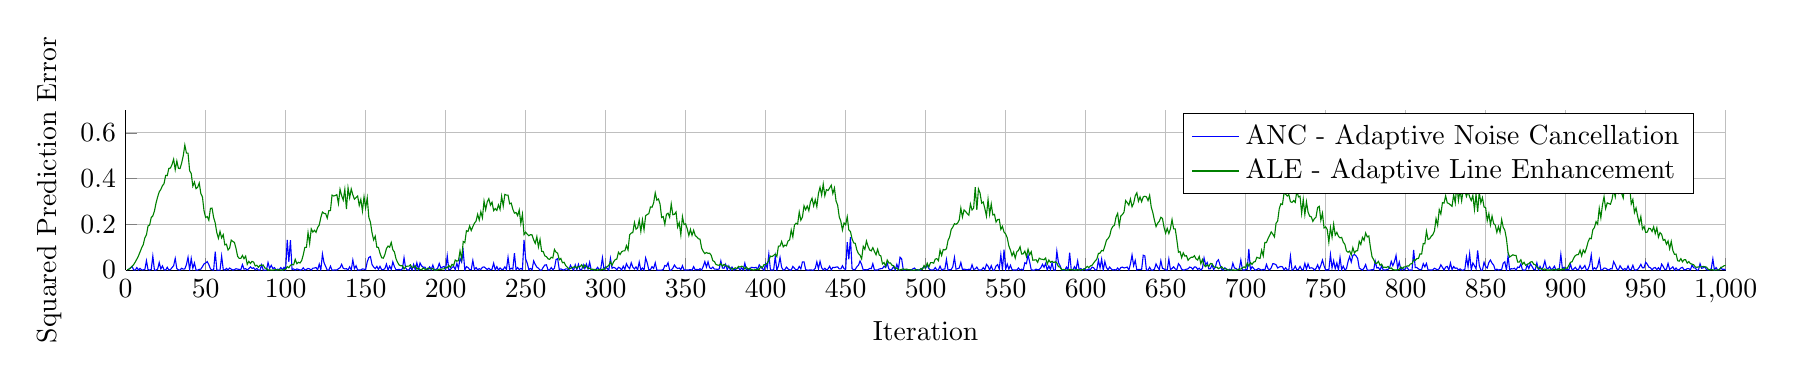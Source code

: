 % This file was created by matlab2tikz v0.4.7 (commit 1fe4f59b3318f420f97af7fe257e27c8a5568af7) running on MATLAB 8.3.
% Copyright (c) 2008--2014, Nico Schlömer <nico.schloemer@gmail.com>
% All rights reserved.
% Minimal pgfplots version: 1.3
% 
% The latest updates can be retrieved from
%   http://www.mathworks.com/matlabcentral/fileexchange/22022-matlab2tikz
% where you can also make suggestions and rate matlab2tikz.
% 
\begin{tikzpicture}

\begin{axis}[%
width=8in,
height=0.8in,
scale only axis,
xmin=0,
xmax=1000,
xlabel={Iteration},
xmajorgrids,
ymin=0,
ymax=0.7,
ylabel={Squared Prediction Error},
ymajorgrids,
axis x line*=bottom,
axis y line*=left,
legend style={draw=black,fill=white,legend cell align=left}
]
\addplot [color=blue,solid]
  table[row sep=crcr]{1	0.001\\
2	0.004\\
3	0.009\\
4	0.016\\
5	0.001\\
6	0.0\\
7	0.011\\
8	0.0\\
9	0.007\\
10	0.001\\
11	0.001\\
12	0.002\\
13	0.041\\
14	0.002\\
15	0.0\\
16	0.003\\
17	0.061\\
18	0.0\\
19	0.0\\
20	0.004\\
21	0.033\\
22	0.005\\
23	0.018\\
24	0.001\\
25	0.0\\
26	0.012\\
27	8.335e-06\\
28	0.002\\
29	0.011\\
30	0.019\\
31	0.051\\
32	0.006\\
33	0.001\\
34	1.285e-05\\
35	0.008\\
36	0.004\\
37	0.005\\
38	0.024\\
39	0.056\\
40	0.001\\
41	0.051\\
42	0.008\\
43	0.031\\
44	8.164e-05\\
45	0.0\\
46	0.003\\
47	0.004\\
48	0.015\\
49	0.027\\
50	0.031\\
51	0.037\\
52	0.024\\
53	0.005\\
54	0.001\\
55	2.255e-05\\
56	0.08\\
57	0.0\\
58	0.0\\
59	5.864e-05\\
60	0.061\\
61	0.003\\
62	0.0\\
63	0.007\\
64	1.88e-05\\
65	0.009\\
66	0.004\\
67	0.0\\
68	0.002\\
69	0.006\\
70	0.004\\
71	0.003\\
72	0.002\\
73	0.024\\
74	0.004\\
75	0.006\\
76	0.0\\
77	0.006\\
78	0.014\\
79	0.007\\
80	0.01\\
81	0.001\\
82	0.007\\
83	0.0\\
84	3.931e-05\\
85	0.023\\
86	6.5e-07\\
87	8.922e-06\\
88	0.0\\
89	0.033\\
90	0.007\\
91	0.021\\
92	0.006\\
93	0.011\\
94	1.598e-07\\
95	0.004\\
96	0.002\\
97	0.011\\
98	0.001\\
99	0.012\\
100	6.027e-05\\
101	0.132\\
102	0.036\\
103	0.131\\
104	0.003\\
105	0.005\\
106	9.182e-05\\
107	0.005\\
108	0.003\\
109	5.337e-06\\
110	0.001\\
111	0.01\\
112	3.713e-06\\
113	0.003\\
114	0.007\\
115	0.005\\
116	9.9e-05\\
117	0.008\\
118	0.009\\
119	0.011\\
120	0.001\\
121	0.026\\
122	8.97e-05\\
123	0.07\\
124	0.032\\
125	0.016\\
126	0.0\\
127	0.0\\
128	0.017\\
129	5.635e-10\\
130	0.0\\
131	0.001\\
132	1.692e-05\\
133	0.006\\
134	0.01\\
135	0.025\\
136	0.008\\
137	0.005\\
138	0.006\\
139	0.0\\
140	0.014\\
141	0.001\\
142	0.044\\
143	0.006\\
144	0.019\\
145	0.0\\
146	0.001\\
147	0.001\\
148	0.005\\
149	0.004\\
150	0.002\\
151	0.036\\
152	0.055\\
153	0.059\\
154	0.024\\
155	0.013\\
156	0.006\\
157	0.016\\
158	0.002\\
159	0.016\\
160	0.002\\
161	0.002\\
162	0.006\\
163	0.026\\
164	2.258e-05\\
165	0.017\\
166	0.003\\
167	0.036\\
168	0.015\\
169	0.001\\
170	0.002\\
171	0.003\\
172	1.093e-06\\
173	0.006\\
174	0.054\\
175	0.009\\
176	0.001\\
177	1.227e-05\\
178	0.013\\
179	3.051e-07\\
180	0.025\\
181	0.002\\
182	0.032\\
183	0.002\\
184	0.031\\
185	0.018\\
186	0.012\\
187	0.013\\
188	0.003\\
189	0.002\\
190	0.014\\
191	0.002\\
192	0.022\\
193	0.0\\
194	0.003\\
195	0.008\\
196	0.029\\
197	0.009\\
198	0.013\\
199	0.016\\
200	6.35e-06\\
201	0.062\\
202	0.001\\
203	0.003\\
204	0.011\\
205	0.016\\
206	0.002\\
207	0.029\\
208	0.007\\
209	0.051\\
210	0.035\\
211	0.081\\
212	0.0\\
213	0.015\\
214	0.011\\
215	0.002\\
216	0.002\\
217	0.042\\
218	0.003\\
219	0.011\\
220	0.001\\
221	0.006\\
222	0.003\\
223	0.012\\
224	0.014\\
225	0.008\\
226	0.002\\
227	0.008\\
228	0.001\\
229	0.004\\
230	0.03\\
231	0.001\\
232	0.015\\
233	1.833e-05\\
234	0.009\\
235	0.003\\
236	0.003\\
237	0.014\\
238	0.003\\
239	0.056\\
240	0.003\\
241	0.008\\
242	0.004\\
243	0.074\\
244	0.002\\
245	0.011\\
246	0.002\\
247	0.007\\
248	0.003\\
249	0.132\\
250	0.049\\
251	0.03\\
252	0.002\\
253	0.007\\
254	0.001\\
255	0.04\\
256	0.025\\
257	0.013\\
258	0.008\\
259	0.0\\
260	4.679e-06\\
261	0.012\\
262	0.022\\
263	0.023\\
264	0.0\\
265	0.001\\
266	0.011\\
267	0.001\\
268	0.008\\
269	0.046\\
270	0.05\\
271	0.003\\
272	0.005\\
273	0.002\\
274	0.0\\
275	0.005\\
276	0.005\\
277	0.0\\
278	0.021\\
279	0.008\\
280	4.383e-05\\
281	0.023\\
282	0.002\\
283	0.025\\
284	0.001\\
285	0.002\\
286	0.023\\
287	0.006\\
288	0.026\\
289	0.004\\
290	0.034\\
291	0.0\\
292	0.001\\
293	0.003\\
294	0.003\\
295	0.012\\
296	0.001\\
297	0.008\\
298	0.054\\
299	0.001\\
300	0.014\\
301	0.007\\
302	0.0\\
303	0.051\\
304	0.008\\
305	0.012\\
306	0.009\\
307	0.001\\
308	0.012\\
309	0.009\\
310	0.0\\
311	0.017\\
312	0.003\\
313	0.028\\
314	0.014\\
315	0.006\\
316	0.032\\
317	0.013\\
318	0.005\\
319	0.014\\
320	0.001\\
321	0.035\\
322	6.447e-07\\
323	0.009\\
324	0.0\\
325	0.053\\
326	0.031\\
327	0.001\\
328	0.002\\
329	0.015\\
330	0.007\\
331	0.032\\
332	0.0\\
333	0.0\\
334	5.091e-05\\
335	1.524e-05\\
336	0.002\\
337	0.02\\
338	0.017\\
339	0.032\\
340	5.221e-06\\
341	0.0\\
342	0.008\\
343	0.022\\
344	0.012\\
345	0.007\\
346	0.009\\
347	0.002\\
348	0.019\\
349	0.001\\
350	6.816e-05\\
351	0.001\\
352	0.001\\
353	0.002\\
354	0.0\\
355	0.015\\
356	0.001\\
357	0.003\\
358	0.001\\
359	0.006\\
360	0.0\\
361	0.016\\
362	0.037\\
363	0.013\\
364	0.036\\
365	0.01\\
366	0.006\\
367	0.013\\
368	0.004\\
369	0.004\\
370	0.003\\
371	0.005\\
372	0.04\\
373	0.009\\
374	0.008\\
375	0.025\\
376	0.001\\
377	0.018\\
378	0.0\\
379	0.013\\
380	1.854e-05\\
381	0.003\\
382	0.006\\
383	0.011\\
384	0.0\\
385	0.01\\
386	1.439e-06\\
387	0.03\\
388	0.0\\
389	0.003\\
390	0.0\\
391	0.012\\
392	0.011\\
393	0.01\\
394	0.012\\
395	0.003\\
396	0.023\\
397	0.012\\
398	0.006\\
399	0.0\\
400	0.028\\
401	0.009\\
402	0.07\\
403	0.0\\
404	0.001\\
405	0.0\\
406	0.059\\
407	0.0\\
408	0.018\\
409	0.055\\
410	0.012\\
411	6.211e-05\\
412	0.002\\
413	0.013\\
414	0.005\\
415	0.001\\
416	0.0\\
417	0.016\\
418	0.008\\
419	0.001\\
420	0.002\\
421	0.016\\
422	0.005\\
423	0.036\\
424	0.036\\
425	0.002\\
426	9.67e-06\\
427	0.0\\
428	0.001\\
429	0.0\\
430	2.824e-05\\
431	0.007\\
432	0.036\\
433	0.006\\
434	0.038\\
435	0.01\\
436	0.001\\
437	0.008\\
438	0.0\\
439	0.005\\
440	0.017\\
441	0.001\\
442	0.012\\
443	0.011\\
444	0.013\\
445	0.014\\
446	0.005\\
447	0.005\\
448	0.019\\
449	0.006\\
450	0.002\\
451	0.122\\
452	0.047\\
453	0.144\\
454	0.007\\
455	0.001\\
456	0.003\\
457	0.014\\
458	0.021\\
459	0.04\\
460	0.024\\
461	4.129e-05\\
462	0.002\\
463	0.001\\
464	0.002\\
465	0.007\\
466	0.006\\
467	0.028\\
468	9.539e-05\\
469	0.001\\
470	3.145e-05\\
471	0.005\\
472	0.006\\
473	0.007\\
474	0.017\\
475	0.011\\
476	0.03\\
477	0.005\\
478	0.0\\
479	0.004\\
480	0.016\\
481	0.0\\
482	0.025\\
483	0.005\\
484	0.056\\
485	0.049\\
486	0.002\\
487	1.806e-05\\
488	0.003\\
489	0.002\\
490	0.002\\
491	0.001\\
492	0.005\\
493	0.009\\
494	0.001\\
495	0.002\\
496	5.135e-06\\
497	0.0\\
498	0.009\\
499	0.01\\
500	0.009\\
501	0.022\\
502	0.006\\
503	0.001\\
504	0.001\\
505	0.001\\
506	0.011\\
507	0.0\\
508	0.001\\
509	0.017\\
510	0.0\\
511	0.004\\
512	0.004\\
513	0.046\\
514	0.0\\
515	0.002\\
516	0.002\\
517	0.015\\
518	0.055\\
519	0.004\\
520	0.006\\
521	0.009\\
522	0.033\\
523	0.003\\
524	0.004\\
525	0.003\\
526	0.001\\
527	0.004\\
528	0.001\\
529	0.023\\
530	0.003\\
531	0.005\\
532	0.013\\
533	0.001\\
534	1.161e-05\\
535	0.001\\
536	0.011\\
537	0.001\\
538	0.025\\
539	0.017\\
540	7.172e-05\\
541	0.019\\
542	0.0\\
543	0.0\\
544	0.018\\
545	0.024\\
546	0.004\\
547	0.067\\
548	0.001\\
549	0.089\\
550	0.004\\
551	0.026\\
552	0.004\\
553	0.021\\
554	0.002\\
555	1.061e-05\\
556	0.001\\
557	2.291e-05\\
558	0.009\\
559	1.069e-05\\
560	0.004\\
561	0.0\\
562	0.032\\
563	0.028\\
564	0.066\\
565	0.036\\
566	0.001\\
567	0.0\\
568	0.0\\
569	0.004\\
570	0.001\\
571	0.003\\
572	0.01\\
573	0.025\\
574	0.012\\
575	0.029\\
576	1.098e-05\\
577	0.018\\
578	0.002\\
579	0.032\\
580	0.0\\
581	4.629e-06\\
582	0.082\\
583	0.033\\
584	0.019\\
585	0.002\\
586	0.0\\
587	0.0\\
588	0.013\\
589	0.0\\
590	0.076\\
591	0.002\\
592	0.001\\
593	0.015\\
594	0.002\\
595	0.04\\
596	0.0\\
597	0.007\\
598	2.502e-06\\
599	0.006\\
600	0.001\\
601	8.497e-05\\
602	0.005\\
603	0.002\\
604	0.013\\
605	0.01\\
606	9.783e-05\\
607	0.002\\
608	0.043\\
609	0.01\\
610	0.048\\
611	2.602e-05\\
612	0.037\\
613	0.011\\
614	0.001\\
615	0.013\\
616	0.005\\
617	0.0\\
618	0.002\\
619	0.0\\
620	0.009\\
621	0.0\\
622	0.011\\
623	0.013\\
624	0.009\\
625	0.011\\
626	0.013\\
627	2.764e-06\\
628	0.027\\
629	0.066\\
630	0.019\\
631	0.042\\
632	0.0\\
633	0.003\\
634	0.003\\
635	0.003\\
636	0.065\\
637	0.062\\
638	0.0\\
639	1.993e-05\\
640	0.012\\
641	0.0\\
642	3.985e-06\\
643	0.004\\
644	0.027\\
645	0.013\\
646	0.002\\
647	0.041\\
648	0.008\\
649	0.005\\
650	0.001\\
651	0.0\\
652	0.048\\
653	0.002\\
654	0.007\\
655	0.014\\
656	0.005\\
657	0.002\\
658	0.028\\
659	0.019\\
660	0.004\\
661	3.309e-05\\
662	0.001\\
663	0.004\\
664	0.005\\
665	0.013\\
666	0.011\\
667	0.003\\
668	0.014\\
669	0.013\\
670	0.003\\
671	0.008\\
672	0.0\\
673	0.008\\
674	0.053\\
675	0.023\\
676	0.033\\
677	0.005\\
678	0.006\\
679	0.023\\
680	0.002\\
681	0.012\\
682	0.037\\
683	0.045\\
684	0.022\\
685	0.004\\
686	2.947e-05\\
687	0.01\\
688	0.003\\
689	9.805e-05\\
690	0.004\\
691	2.933e-06\\
692	0.03\\
693	0.009\\
694	0.007\\
695	0.001\\
696	0.004\\
697	0.044\\
698	0.001\\
699	0.0\\
700	0.002\\
701	0.004\\
702	0.092\\
703	1.669e-05\\
704	0.015\\
705	0.007\\
706	0.0\\
707	0.002\\
708	0.007\\
709	0.003\\
710	1.281e-05\\
711	0.003\\
712	9.731e-05\\
713	0.025\\
714	0.006\\
715	0.001\\
716	0.01\\
717	0.028\\
718	0.027\\
719	0.023\\
720	0.009\\
721	0.013\\
722	0.016\\
723	0.014\\
724	0.001\\
725	0.01\\
726	0.001\\
727	0.001\\
728	0.061\\
729	0.0\\
730	0.004\\
731	0.017\\
732	0.001\\
733	0.003\\
734	0.016\\
735	0.003\\
736	0.001\\
737	0.029\\
738	0.004\\
739	0.027\\
740	0.008\\
741	0.01\\
742	0.008\\
743	0.0\\
744	0.007\\
745	0.023\\
746	0.003\\
747	0.021\\
748	0.044\\
749	0.019\\
750	2.046e-05\\
751	0.002\\
752	0.0\\
753	0.068\\
754	0.01\\
755	0.041\\
756	0.006\\
757	0.031\\
758	0.0\\
759	0.055\\
760	0.002\\
761	0.017\\
762	0.001\\
763	0.006\\
764	0.037\\
765	0.059\\
766	0.035\\
767	0.064\\
768	0.068\\
769	0.062\\
770	0.051\\
771	0.009\\
772	0.004\\
773	7.639e-05\\
774	0.009\\
775	0.024\\
776	0.0\\
777	9.606e-06\\
778	0.0\\
779	0.002\\
780	6.546e-06\\
781	0.039\\
782	0.009\\
783	0.011\\
784	1.383e-06\\
785	0.018\\
786	0.0\\
787	0.001\\
788	0.001\\
789	0.003\\
790	0.01\\
791	0.038\\
792	0.019\\
793	0.037\\
794	0.064\\
795	0.008\\
796	0.035\\
797	0.0\\
798	0.008\\
799	6.14e-08\\
800	0.009\\
801	0.01\\
802	0.0\\
803	8.719e-05\\
804	0.0\\
805	0.088\\
806	0.011\\
807	0.011\\
808	0.005\\
809	0.001\\
810	0.003\\
811	0.028\\
812	0.014\\
813	0.029\\
814	0.001\\
815	0.001\\
816	0.0\\
817	0.001\\
818	0.008\\
819	0.004\\
820	0.001\\
821	0.006\\
822	0.023\\
823	0.012\\
824	4.248e-05\\
825	0.013\\
826	0.016\\
827	0.0\\
828	0.031\\
829	0.002\\
830	0.015\\
831	0.008\\
832	0.009\\
833	6.917e-05\\
834	0.005\\
835	0.0\\
836	0.0\\
837	0.003\\
838	0.057\\
839	0.015\\
840	0.072\\
841	0.001\\
842	0.031\\
843	0.019\\
844	0.006\\
845	0.086\\
846	0.021\\
847	0.0\\
848	0.0\\
849	0.034\\
850	0.015\\
851	0.009\\
852	0.033\\
853	0.044\\
854	0.03\\
855	0.022\\
856	9.173e-06\\
857	0.004\\
858	4.942e-05\\
859	0.002\\
860	0.002\\
861	0.03\\
862	0.036\\
863	1.748e-05\\
864	0.062\\
865	0.001\\
866	0.006\\
867	0.005\\
868	0.008\\
869	1.763e-05\\
870	0.013\\
871	0.011\\
872	0.027\\
873	0.001\\
874	6.666e-05\\
875	1.474e-05\\
876	0.023\\
877	0.006\\
878	0.027\\
879	0.016\\
880	0.003\\
881	0.001\\
882	0.031\\
883	3.001e-05\\
884	0.016\\
885	0.001\\
886	0.014\\
887	0.04\\
888	0.009\\
889	0.006\\
890	0.015\\
891	0.001\\
892	0.007\\
893	0.017\\
894	1.531e-05\\
895	0.005\\
896	0.004\\
897	0.068\\
898	0.004\\
899	0.012\\
900	0.001\\
901	0.002\\
902	0.001\\
903	0.026\\
904	0.002\\
905	0.004\\
906	0.012\\
907	0.003\\
908	0.001\\
909	0.019\\
910	0.005\\
911	0.01\\
912	0.02\\
913	0.0\\
914	0.004\\
915	0.022\\
916	0.066\\
917	0.002\\
918	0.01\\
919	0.004\\
920	0.016\\
921	0.047\\
922	0.001\\
923	0.001\\
924	0.009\\
925	0.008\\
926	0.003\\
927	0.0\\
928	0.006\\
929	0.005\\
930	0.037\\
931	0.023\\
932	0.005\\
933	0.001\\
934	0.019\\
935	0.008\\
936	0.001\\
937	0.007\\
938	0.001\\
939	0.018\\
940	0.0\\
941	0.003\\
942	0.021\\
943	0.001\\
944	2.107e-05\\
945	0.003\\
946	0.012\\
947	0.025\\
948	0.01\\
949	0.01\\
950	0.034\\
951	0.026\\
952	0.013\\
953	0.01\\
954	0.001\\
955	0.009\\
956	0.011\\
957	0.002\\
958	0.01\\
959	0.0\\
960	0.026\\
961	0.015\\
962	0.002\\
963	0.004\\
964	0.029\\
965	0.003\\
966	0.008\\
967	0.014\\
968	0.0\\
969	0.009\\
970	0.0\\
971	0.002\\
972	0.009\\
973	0.012\\
974	0.001\\
975	0.002\\
976	0.006\\
977	0.006\\
978	0.001\\
979	0.022\\
980	0.01\\
981	0.009\\
982	0.0\\
983	0.0\\
984	0.028\\
985	0.008\\
986	0.01\\
987	0.015\\
988	0.002\\
989	0.0\\
990	0.001\\
991	0.006\\
992	0.049\\
993	2.545e-05\\
994	0.011\\
995	0.001\\
996	0.001\\
997	0.011\\
998	0.002\\
999	0.004\\
1000	0.0\\
};
\addlegendentry{ANC - Adaptive Noise Cancellation};

\addplot [color=black!50!green,solid]
  table[row sep=crcr]{1	0.001\\
2	0.004\\
3	0.009\\
4	0.016\\
5	0.024\\
6	0.035\\
7	0.048\\
8	0.062\\
9	0.079\\
10	0.097\\
11	0.111\\
12	0.141\\
13	0.154\\
14	0.193\\
15	0.197\\
16	0.23\\
17	0.237\\
18	0.258\\
19	0.293\\
20	0.32\\
21	0.342\\
22	0.353\\
23	0.369\\
24	0.378\\
25	0.414\\
26	0.413\\
27	0.445\\
28	0.446\\
29	0.462\\
30	0.485\\
31	0.439\\
32	0.477\\
33	0.445\\
34	0.444\\
35	0.468\\
36	0.5\\
37	0.547\\
38	0.512\\
39	0.511\\
40	0.435\\
41	0.422\\
42	0.367\\
43	0.385\\
44	0.356\\
45	0.362\\
46	0.381\\
47	0.335\\
48	0.32\\
49	0.259\\
50	0.23\\
51	0.234\\
52	0.218\\
53	0.27\\
54	0.271\\
55	0.23\\
56	0.206\\
57	0.163\\
58	0.139\\
59	0.169\\
60	0.141\\
61	0.155\\
62	0.11\\
63	0.113\\
64	0.088\\
65	0.096\\
66	0.131\\
67	0.125\\
68	0.121\\
69	0.094\\
70	0.06\\
71	0.051\\
72	0.051\\
73	0.064\\
74	0.05\\
75	0.061\\
76	0.025\\
77	0.038\\
78	0.029\\
79	0.038\\
80	0.035\\
81	0.018\\
82	0.021\\
83	0.012\\
84	0.021\\
85	0.021\\
86	0.022\\
87	0.009\\
88	0.007\\
89	0.0\\
90	0.001\\
91	0.0\\
92	3.081e-05\\
93	0.001\\
94	0.002\\
95	1.778e-07\\
96	0.002\\
97	1.576e-05\\
98	0.0\\
99	0.002\\
100	0.003\\
101	0.015\\
102	0.01\\
103	0.021\\
104	0.024\\
105	0.023\\
106	0.047\\
107	0.028\\
108	0.034\\
109	0.031\\
110	0.041\\
111	0.066\\
112	0.099\\
113	0.099\\
114	0.164\\
115	0.116\\
116	0.18\\
117	0.166\\
118	0.174\\
119	0.165\\
120	0.186\\
121	0.197\\
122	0.23\\
123	0.254\\
124	0.248\\
125	0.247\\
126	0.227\\
127	0.26\\
128	0.26\\
129	0.328\\
130	0.324\\
131	0.326\\
132	0.33\\
133	0.291\\
134	0.353\\
135	0.326\\
136	0.306\\
137	0.353\\
138	0.267\\
139	0.36\\
140	0.316\\
141	0.355\\
142	0.329\\
143	0.31\\
144	0.317\\
145	0.324\\
146	0.283\\
147	0.309\\
148	0.259\\
149	0.321\\
150	0.272\\
151	0.316\\
152	0.231\\
153	0.209\\
154	0.163\\
155	0.132\\
156	0.148\\
157	0.1\\
158	0.099\\
159	0.073\\
160	0.054\\
161	0.052\\
162	0.067\\
163	0.094\\
164	0.105\\
165	0.1\\
166	0.121\\
167	0.089\\
168	0.079\\
169	0.049\\
170	0.033\\
171	0.022\\
172	0.019\\
173	0.019\\
174	0.005\\
175	0.015\\
176	0.017\\
177	0.017\\
178	0.023\\
179	0.01\\
180	0.013\\
181	0.019\\
182	0.004\\
183	0.008\\
184	0.002\\
185	0.002\\
186	0.009\\
187	0.004\\
188	0.002\\
189	0.009\\
190	0.005\\
191	0.005\\
192	0.006\\
193	1.883e-07\\
194	5.349e-05\\
195	0.001\\
196	0.004\\
197	0.003\\
198	0.005\\
199	0.005\\
200	0.01\\
201	0.01\\
202	0.02\\
203	0.012\\
204	0.025\\
205	0.02\\
206	0.044\\
207	0.039\\
208	0.041\\
209	0.084\\
210	0.049\\
211	0.125\\
212	0.12\\
213	0.172\\
214	0.169\\
215	0.193\\
216	0.173\\
217	0.19\\
218	0.205\\
219	0.214\\
220	0.244\\
221	0.219\\
222	0.255\\
223	0.229\\
224	0.302\\
225	0.264\\
226	0.298\\
227	0.312\\
228	0.284\\
229	0.297\\
230	0.26\\
231	0.269\\
232	0.261\\
233	0.285\\
234	0.265\\
235	0.323\\
236	0.28\\
237	0.331\\
238	0.328\\
239	0.328\\
240	0.29\\
241	0.293\\
242	0.266\\
243	0.249\\
244	0.252\\
245	0.238\\
246	0.263\\
247	0.204\\
248	0.244\\
249	0.155\\
250	0.166\\
251	0.157\\
252	0.15\\
253	0.155\\
254	0.154\\
255	0.132\\
256	0.117\\
257	0.146\\
258	0.101\\
259	0.134\\
260	0.082\\
261	0.081\\
262	0.062\\
263	0.059\\
264	0.049\\
265	0.047\\
266	0.056\\
267	0.053\\
268	0.09\\
269	0.078\\
270	0.074\\
271	0.045\\
272	0.051\\
273	0.032\\
274	0.034\\
275	0.02\\
276	0.013\\
277	0.005\\
278	0.007\\
279	0.011\\
280	0.013\\
281	0.016\\
282	0.008\\
283	0.016\\
284	0.015\\
285	0.023\\
286	0.01\\
287	0.022\\
288	0.015\\
289	0.008\\
290	0.008\\
291	0.002\\
292	0.004\\
293	0.0\\
294	0.002\\
295	1.609e-05\\
296	0.002\\
297	0.001\\
298	0.004\\
299	0.003\\
300	0.01\\
301	0.015\\
302	0.021\\
303	0.036\\
304	0.021\\
305	0.036\\
306	0.046\\
307	0.048\\
308	0.078\\
309	0.068\\
310	0.08\\
311	0.084\\
312	0.084\\
313	0.107\\
314	0.088\\
315	0.154\\
316	0.162\\
317	0.164\\
318	0.208\\
319	0.179\\
320	0.185\\
321	0.219\\
322	0.169\\
323	0.22\\
324	0.176\\
325	0.238\\
326	0.243\\
327	0.247\\
328	0.276\\
329	0.275\\
330	0.294\\
331	0.338\\
332	0.306\\
333	0.311\\
334	0.289\\
335	0.23\\
336	0.234\\
337	0.2\\
338	0.244\\
339	0.249\\
340	0.231\\
341	0.289\\
342	0.242\\
343	0.244\\
344	0.254\\
345	0.188\\
346	0.207\\
347	0.154\\
348	0.234\\
349	0.199\\
350	0.202\\
351	0.18\\
352	0.151\\
353	0.178\\
354	0.152\\
355	0.174\\
356	0.151\\
357	0.145\\
358	0.137\\
359	0.135\\
360	0.096\\
361	0.082\\
362	0.072\\
363	0.077\\
364	0.073\\
365	0.074\\
366	0.064\\
367	0.041\\
368	0.037\\
369	0.024\\
370	0.022\\
371	0.021\\
372	0.028\\
373	0.017\\
374	0.025\\
375	0.019\\
376	0.018\\
377	0.013\\
378	0.009\\
379	0.004\\
380	0.005\\
381	0.01\\
382	0.006\\
383	0.016\\
384	0.013\\
385	0.017\\
386	0.014\\
387	0.005\\
388	0.013\\
389	0.004\\
390	0.008\\
391	0.002\\
392	0.001\\
393	0.001\\
394	0.003\\
395	0.004\\
396	0.003\\
397	0.016\\
398	0.011\\
399	0.024\\
400	0.024\\
401	0.03\\
402	0.043\\
403	0.061\\
404	0.059\\
405	0.064\\
406	0.07\\
407	0.059\\
408	0.105\\
409	0.105\\
410	0.125\\
411	0.102\\
412	0.109\\
413	0.106\\
414	0.127\\
415	0.132\\
416	0.175\\
417	0.145\\
418	0.197\\
419	0.205\\
420	0.201\\
421	0.254\\
422	0.218\\
423	0.232\\
424	0.281\\
425	0.264\\
426	0.28\\
427	0.26\\
428	0.298\\
429	0.314\\
430	0.281\\
431	0.308\\
432	0.277\\
433	0.335\\
434	0.362\\
435	0.328\\
436	0.376\\
437	0.325\\
438	0.352\\
439	0.348\\
440	0.359\\
441	0.371\\
442	0.335\\
443	0.359\\
444	0.302\\
445	0.284\\
446	0.233\\
447	0.213\\
448	0.175\\
449	0.206\\
450	0.198\\
451	0.233\\
452	0.175\\
453	0.169\\
454	0.137\\
455	0.119\\
456	0.117\\
457	0.088\\
458	0.072\\
459	0.065\\
460	0.049\\
461	0.104\\
462	0.091\\
463	0.127\\
464	0.104\\
465	0.088\\
466	0.084\\
467	0.098\\
468	0.081\\
469	0.067\\
470	0.091\\
471	0.066\\
472	0.062\\
473	0.027\\
474	0.033\\
475	0.017\\
476	0.044\\
477	0.031\\
478	0.031\\
479	0.021\\
480	0.019\\
481	0.007\\
482	0.009\\
483	0.001\\
484	0.001\\
485	0.003\\
486	0.005\\
487	0.003\\
488	0.004\\
489	0.002\\
490	0.002\\
491	7.422e-05\\
492	0.0\\
493	0.0\\
494	0.002\\
495	0.0\\
496	4.763e-05\\
497	0.007\\
498	0.003\\
499	0.02\\
500	0.009\\
501	0.03\\
502	0.013\\
503	0.032\\
504	0.033\\
505	0.03\\
506	0.048\\
507	0.05\\
508	0.041\\
509	0.087\\
510	0.064\\
511	0.09\\
512	0.088\\
513	0.093\\
514	0.13\\
515	0.145\\
516	0.178\\
517	0.188\\
518	0.203\\
519	0.2\\
520	0.206\\
521	0.22\\
522	0.271\\
523	0.232\\
524	0.263\\
525	0.256\\
526	0.247\\
527	0.24\\
528	0.289\\
529	0.263\\
530	0.271\\
531	0.363\\
532	0.263\\
533	0.355\\
534	0.337\\
535	0.293\\
536	0.298\\
537	0.269\\
538	0.236\\
539	0.309\\
540	0.244\\
541	0.289\\
542	0.241\\
543	0.244\\
544	0.21\\
545	0.221\\
546	0.222\\
547	0.178\\
548	0.191\\
549	0.166\\
550	0.158\\
551	0.141\\
552	0.106\\
553	0.087\\
554	0.063\\
555	0.079\\
556	0.052\\
557	0.08\\
558	0.086\\
559	0.102\\
560	0.07\\
561	0.071\\
562	0.083\\
563	0.059\\
564	0.091\\
565	0.067\\
566	0.08\\
567	0.043\\
568	0.044\\
569	0.045\\
570	0.034\\
571	0.052\\
572	0.048\\
573	0.047\\
574	0.045\\
575	0.053\\
576	0.026\\
577	0.044\\
578	0.034\\
579	0.038\\
580	0.033\\
581	0.036\\
582	0.031\\
583	0.015\\
584	0.013\\
585	0.001\\
586	0.003\\
587	0.001\\
588	0.001\\
589	1.138e-05\\
590	0.003\\
591	0.002\\
592	0.001\\
593	0.001\\
594	0.0\\
595	0.002\\
596	7.415e-05\\
597	0.001\\
598	0.002\\
599	0.003\\
600	0.009\\
601	0.016\\
602	0.011\\
603	0.018\\
604	0.021\\
605	0.031\\
606	0.04\\
607	0.048\\
608	0.073\\
609	0.074\\
610	0.086\\
611	0.084\\
612	0.105\\
613	0.13\\
614	0.138\\
615	0.149\\
616	0.178\\
617	0.191\\
618	0.196\\
619	0.232\\
620	0.248\\
621	0.194\\
622	0.237\\
623	0.243\\
624	0.254\\
625	0.304\\
626	0.295\\
627	0.284\\
628	0.311\\
629	0.277\\
630	0.292\\
631	0.325\\
632	0.338\\
633	0.301\\
634	0.32\\
635	0.299\\
636	0.32\\
637	0.323\\
638	0.32\\
639	0.304\\
640	0.327\\
641	0.276\\
642	0.251\\
643	0.218\\
644	0.19\\
645	0.205\\
646	0.213\\
647	0.231\\
648	0.226\\
649	0.187\\
650	0.161\\
651	0.182\\
652	0.16\\
653	0.181\\
654	0.221\\
655	0.18\\
656	0.18\\
657	0.132\\
658	0.078\\
659	0.081\\
660	0.054\\
661	0.075\\
662	0.061\\
663	0.063\\
664	0.043\\
665	0.051\\
666	0.056\\
667	0.056\\
668	0.063\\
669	0.049\\
670	0.044\\
671	0.06\\
672	0.028\\
673	0.046\\
674	0.022\\
675	0.015\\
676	0.023\\
677	0.016\\
678	0.029\\
679	0.028\\
680	0.015\\
681	0.012\\
682	0.013\\
683	0.006\\
684	0.01\\
685	0.015\\
686	0.006\\
687	0.005\\
688	0.005\\
689	7.423e-06\\
690	0.001\\
691	7.361e-05\\
692	0.001\\
693	0.0\\
694	6.422e-05\\
695	0.001\\
696	0.005\\
697	0.004\\
698	0.01\\
699	0.014\\
700	0.01\\
701	0.03\\
702	0.017\\
703	0.033\\
704	0.025\\
705	0.035\\
706	0.037\\
707	0.056\\
708	0.053\\
709	0.051\\
710	0.087\\
711	0.062\\
712	0.121\\
713	0.12\\
714	0.138\\
715	0.152\\
716	0.167\\
717	0.157\\
718	0.145\\
719	0.205\\
720	0.214\\
721	0.268\\
722	0.29\\
723	0.287\\
724	0.337\\
725	0.332\\
726	0.324\\
727	0.33\\
728	0.299\\
729	0.296\\
730	0.304\\
731	0.296\\
732	0.347\\
733	0.32\\
734	0.323\\
735	0.248\\
736	0.309\\
737	0.243\\
738	0.299\\
739	0.254\\
740	0.236\\
741	0.233\\
742	0.213\\
743	0.225\\
744	0.232\\
745	0.274\\
746	0.279\\
747	0.218\\
748	0.249\\
749	0.184\\
750	0.189\\
751	0.177\\
752	0.122\\
753	0.186\\
754	0.144\\
755	0.201\\
756	0.153\\
757	0.165\\
758	0.148\\
759	0.141\\
760	0.143\\
761	0.122\\
762	0.113\\
763	0.084\\
764	0.078\\
765	0.083\\
766	0.066\\
767	0.098\\
768	0.075\\
769	0.084\\
770	0.085\\
771	0.126\\
772	0.112\\
773	0.143\\
774	0.13\\
775	0.162\\
776	0.145\\
777	0.149\\
778	0.099\\
779	0.058\\
780	0.046\\
781	0.03\\
782	0.03\\
783	0.038\\
784	0.021\\
785	0.026\\
786	0.011\\
787	0.013\\
788	0.011\\
789	0.016\\
790	0.007\\
791	0.009\\
792	0.002\\
793	0.001\\
794	0.0\\
795	0.002\\
796	0.003\\
797	0.013\\
798	0.006\\
799	0.014\\
800	0.014\\
801	0.018\\
802	0.018\\
803	0.027\\
804	0.028\\
805	0.045\\
806	0.043\\
807	0.05\\
808	0.051\\
809	0.071\\
810	0.07\\
811	0.116\\
812	0.115\\
813	0.17\\
814	0.134\\
815	0.137\\
816	0.148\\
817	0.155\\
818	0.171\\
819	0.225\\
820	0.196\\
821	0.264\\
822	0.245\\
823	0.295\\
824	0.293\\
825	0.325\\
826	0.294\\
827	0.291\\
828	0.285\\
829	0.279\\
830	0.33\\
831	0.294\\
832	0.373\\
833	0.305\\
834	0.35\\
835	0.303\\
836	0.353\\
837	0.347\\
838	0.322\\
839	0.345\\
840	0.32\\
841	0.304\\
842	0.327\\
843	0.265\\
844	0.332\\
845	0.255\\
846	0.341\\
847	0.294\\
848	0.317\\
849	0.276\\
850	0.273\\
851	0.216\\
852	0.247\\
853	0.198\\
854	0.236\\
855	0.204\\
856	0.197\\
857	0.165\\
858	0.19\\
859	0.165\\
860	0.221\\
861	0.187\\
862	0.174\\
863	0.137\\
864	0.076\\
865	0.057\\
866	0.062\\
867	0.067\\
868	0.064\\
869	0.064\\
870	0.035\\
871	0.035\\
872	0.045\\
873	0.025\\
874	0.034\\
875	0.021\\
876	0.025\\
877	0.028\\
878	0.035\\
879	0.037\\
880	0.026\\
881	0.023\\
882	0.014\\
883	0.007\\
884	0.005\\
885	0.006\\
886	0.002\\
887	0.005\\
888	0.001\\
889	0.0\\
890	0.001\\
891	0.0\\
892	0.001\\
893	0.003\\
894	0.0\\
895	0.003\\
896	0.006\\
897	0.0\\
898	0.006\\
899	0.001\\
900	0.01\\
901	0.007\\
902	0.021\\
903	0.034\\
904	0.036\\
905	0.052\\
906	0.063\\
907	0.067\\
908	0.068\\
909	0.087\\
910	0.062\\
911	0.088\\
912	0.076\\
913	0.096\\
914	0.123\\
915	0.139\\
916	0.137\\
917	0.177\\
918	0.186\\
919	0.212\\
920	0.201\\
921	0.27\\
922	0.228\\
923	0.285\\
924	0.321\\
925	0.269\\
926	0.294\\
927	0.291\\
928	0.288\\
929	0.31\\
930	0.351\\
931	0.32\\
932	0.369\\
933	0.339\\
934	0.362\\
935	0.335\\
936	0.315\\
937	0.398\\
938	0.379\\
939	0.402\\
940	0.364\\
941	0.289\\
942	0.309\\
943	0.252\\
944	0.272\\
945	0.235\\
946	0.204\\
947	0.234\\
948	0.179\\
949	0.191\\
950	0.165\\
951	0.166\\
952	0.183\\
953	0.181\\
954	0.169\\
955	0.189\\
956	0.16\\
957	0.185\\
958	0.144\\
959	0.164\\
960	0.156\\
961	0.13\\
962	0.134\\
963	0.113\\
964	0.127\\
965	0.093\\
966	0.125\\
967	0.086\\
968	0.069\\
969	0.07\\
970	0.041\\
971	0.039\\
972	0.05\\
973	0.036\\
974	0.045\\
975	0.045\\
976	0.03\\
977	0.037\\
978	0.028\\
979	0.026\\
980	0.023\\
981	0.014\\
982	0.012\\
983	0.014\\
984	0.014\\
985	0.014\\
986	0.016\\
987	0.014\\
988	0.013\\
989	0.004\\
990	0.001\\
991	0.002\\
992	0.001\\
993	2.625e-05\\
994	0.0\\
995	0.001\\
996	0.001\\
997	0.011\\
998	0.014\\
999	0.019\\
1000	0.02\\
};
\addlegendentry{ALE - Adaptive Line Enhancement};

\end{axis}
\end{tikzpicture}%